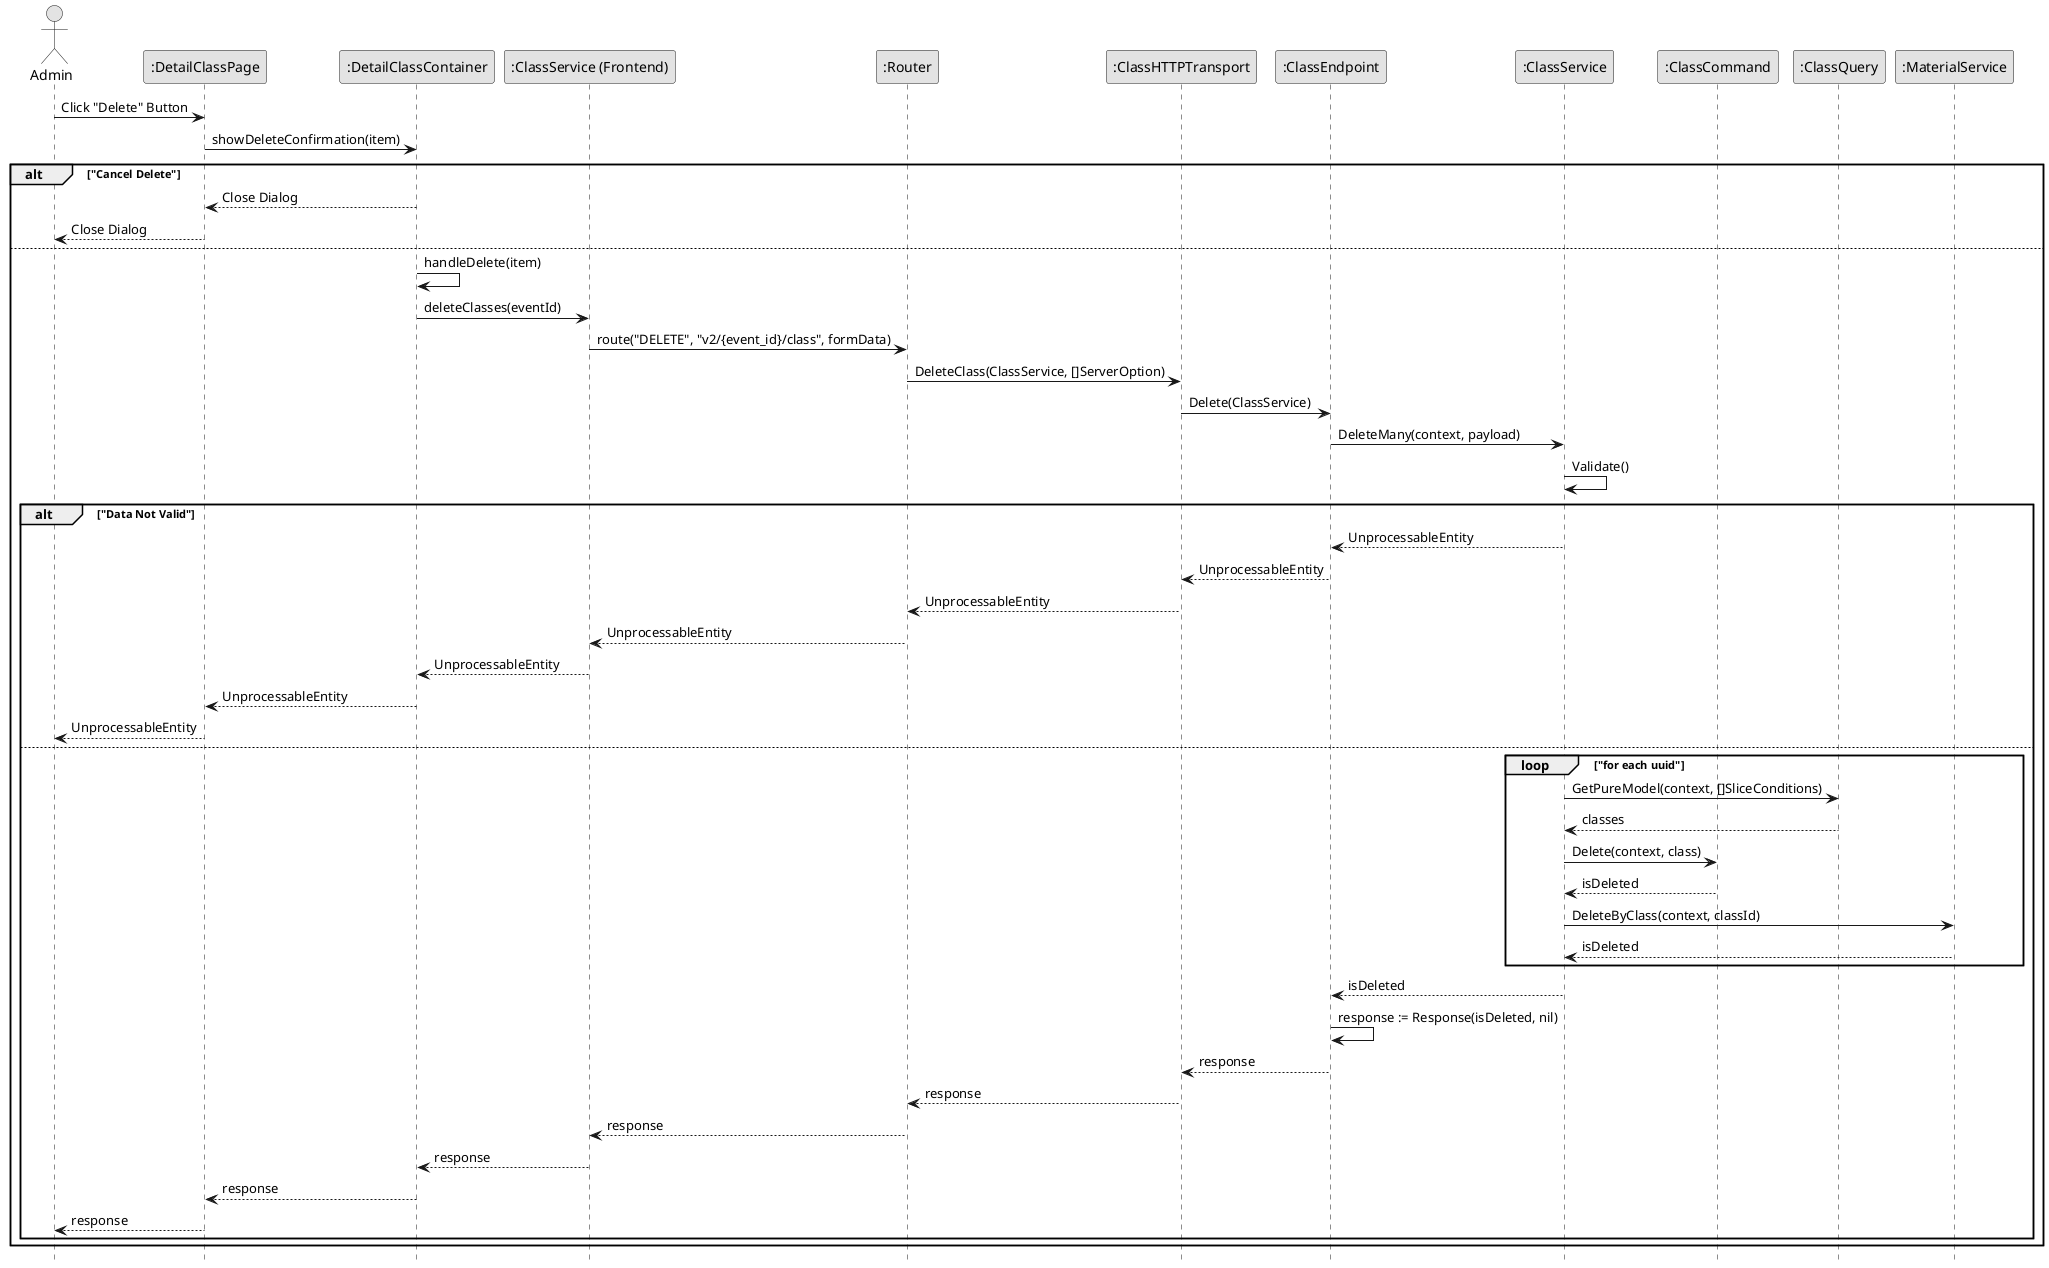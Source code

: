 @startuml DeleteClass

skinparam Monochrome true
skinparam Shadowing false
hide footbox

actor Admin
participant ":DetailClassPage" as DetailClassPage
participant ":DetailClassContainer" as DetailClassContainer
participant ":ClassService (Frontend)" as FEClassService
participant ":Router" as Router
participant ":ClassHTTPTransport" as ClassHTTPTransport
participant ":ClassEndpoint" as ClassEndpoint
participant ":ClassService" as ClassService
participant ":ClassCommand" as ClassCommand
participant ":ClassQuery" as ClassQuery
participant ":MaterialService" as MaterialService

Admin->DetailClassPage: Click "Delete" Button
DetailClassPage->DetailClassContainer: showDeleteConfirmation(item)

alt "Cancel Delete"
    DetailClassContainer-->DetailClassPage: Close Dialog
    DetailClassPage-->Admin: Close Dialog
else
    DetailClassContainer->DetailClassContainer: handleDelete(item)
    DetailClassContainer->FEClassService: deleteClasses(eventId)
    FEClassService->Router: route("DELETE", "v2/{event_id}/class", formData)
    Router->ClassHTTPTransport: DeleteClass(ClassService, []ServerOption)
    ClassHTTPTransport->ClassEndpoint: Delete(ClassService)
    ClassEndpoint->ClassService: DeleteMany(context, payload)
    ClassService->ClassService: Validate()

    alt "Data Not Valid"
        ClassService-->ClassEndpoint: UnprocessableEntity
        ClassEndpoint-->ClassHTTPTransport: UnprocessableEntity
        ClassHTTPTransport-->Router: UnprocessableEntity
        Router-->FEClassService: UnprocessableEntity
        FEClassService-->DetailClassContainer: UnprocessableEntity
        DetailClassContainer-->DetailClassPage: UnprocessableEntity
        DetailClassPage-->Admin: UnprocessableEntity
    else
        loop "for each uuid"
            ClassService->ClassQuery: GetPureModel(context, []SliceConditions)
            ClassQuery-->ClassService: classes

            ClassService->ClassCommand: Delete(context, class)
            ClassCommand-->ClassService: isDeleted

            ClassService->MaterialService: DeleteByClass(context, classId)
            MaterialService-->ClassService: isDeleted
        end
        
        ClassService-->ClassEndpoint: isDeleted
        ClassEndpoint->ClassEndpoint: response := Response(isDeleted, nil)
        ClassEndpoint-->ClassHTTPTransport: response
        ClassHTTPTransport-->Router: response
        Router-->FEClassService: response
        FEClassService-->DetailClassContainer: response
        DetailClassContainer-->DetailClassPage: response
        DetailClassPage-->Admin: response
    end
end

@enduml